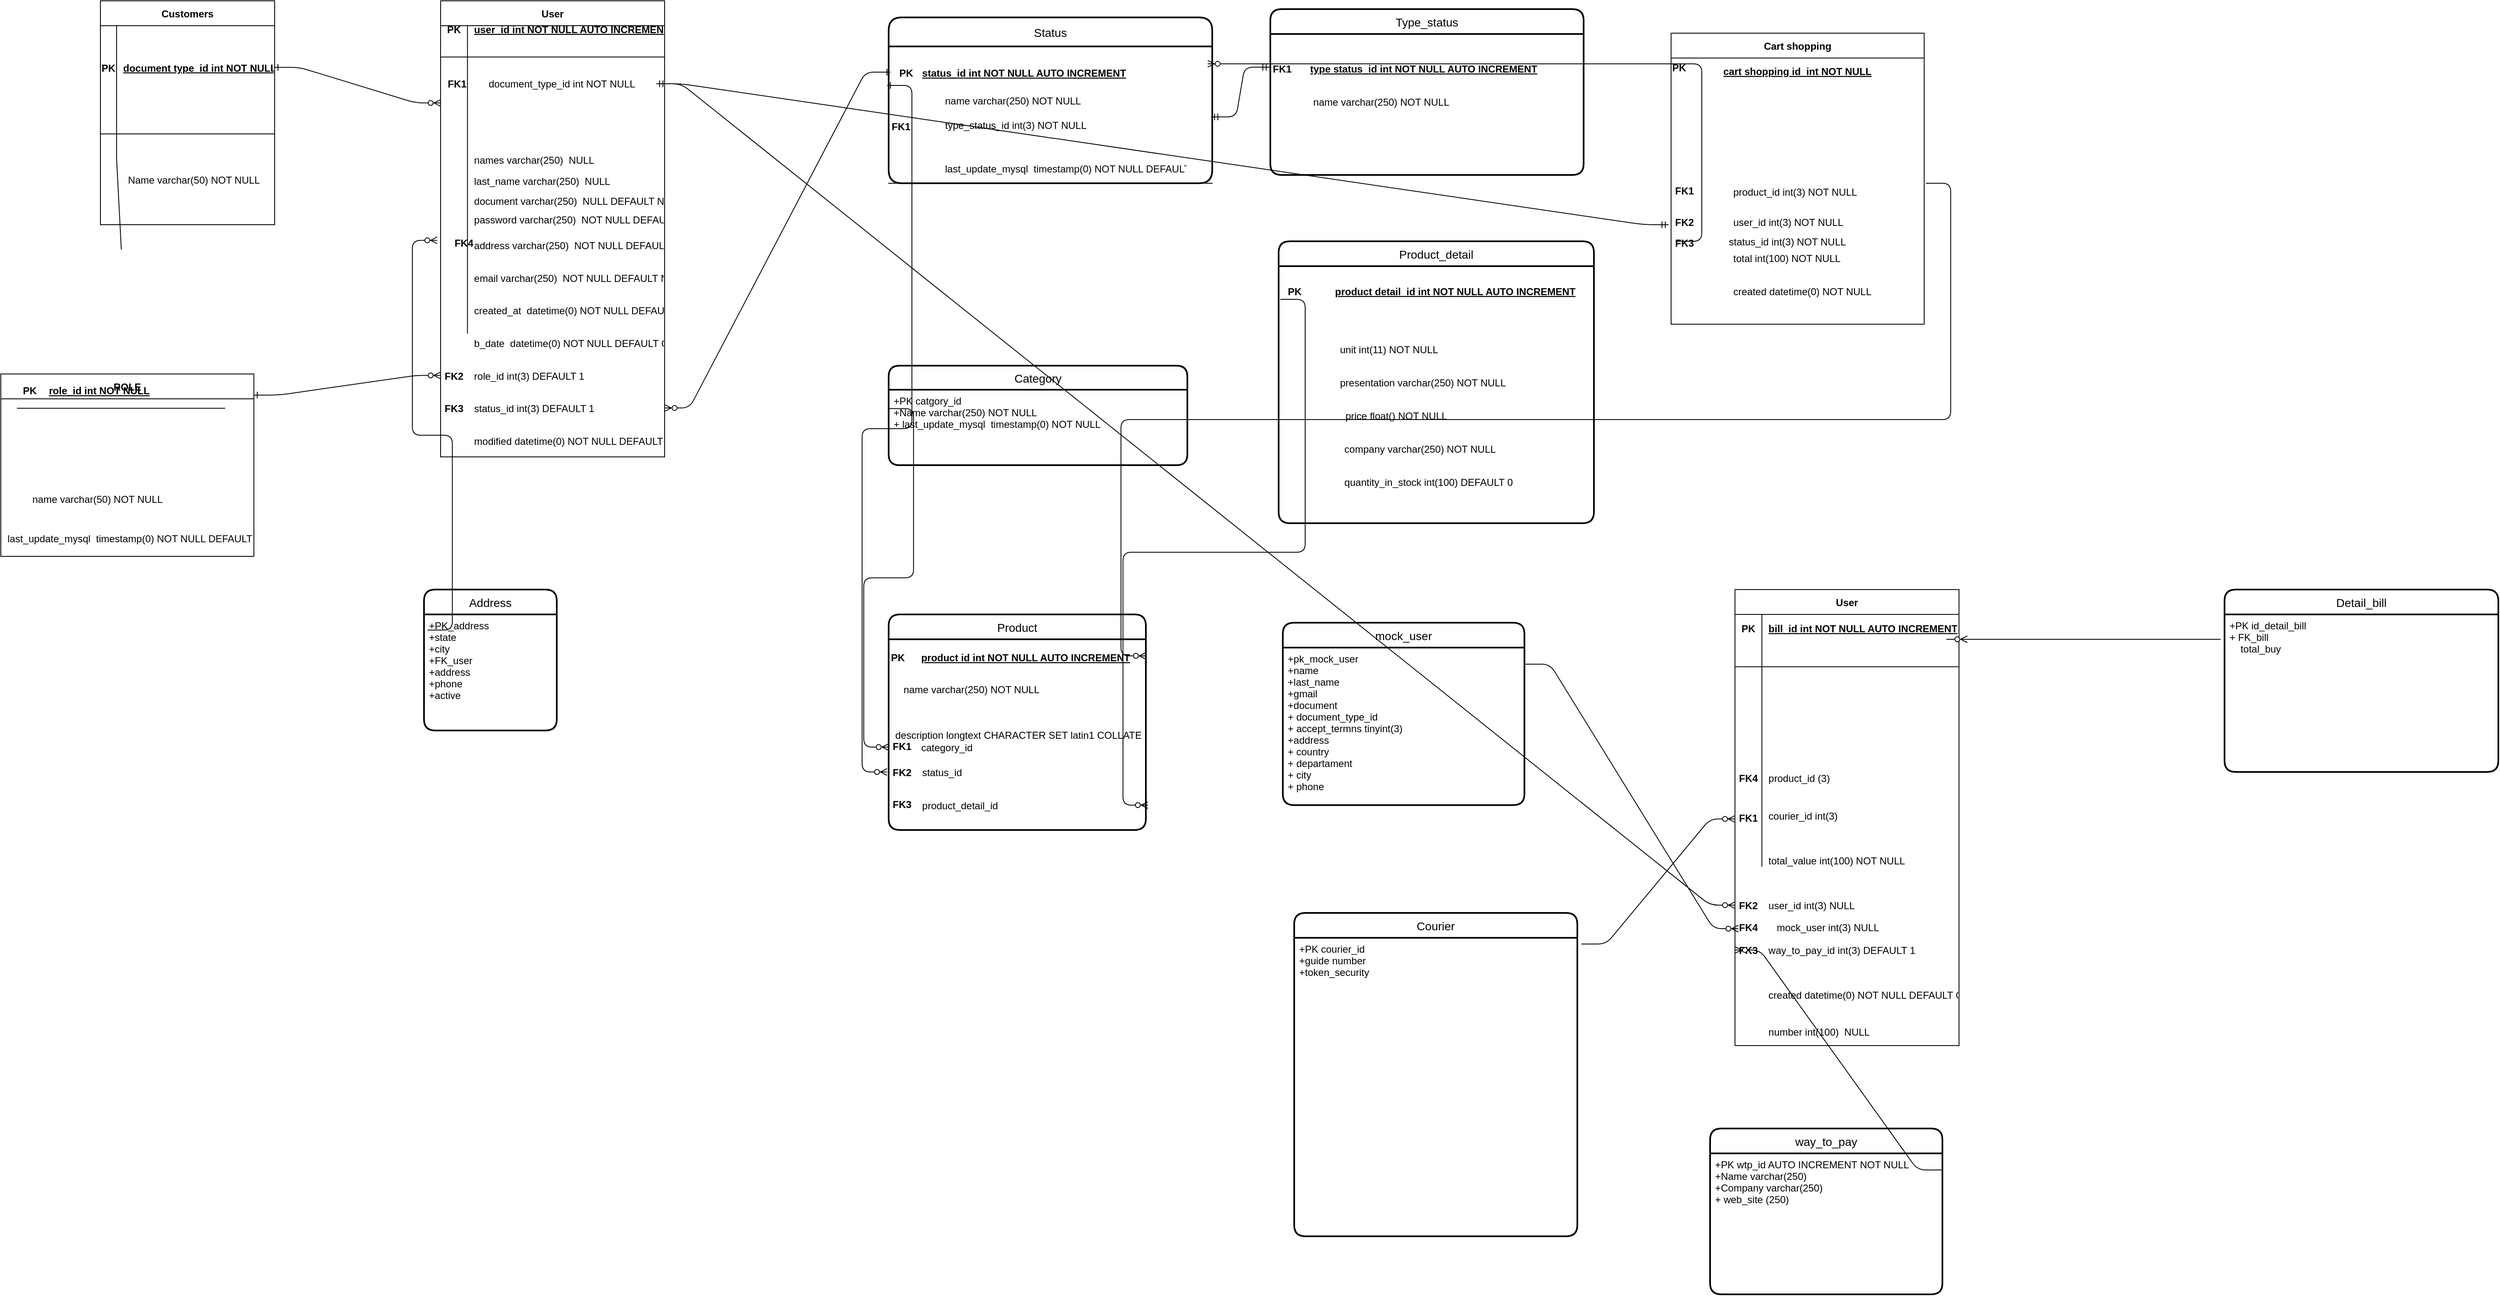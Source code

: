 <mxfile version="12.9.11" type="github">
  <diagram id="R2lEEEUBdFMjLlhIrx00" name="Page-1">
    <mxGraphModel dx="4913" dy="2269" grid="1" gridSize="10" guides="1" tooltips="1" connect="1" arrows="1" fold="1" page="1" pageScale="1" pageWidth="850" pageHeight="1100" math="0" shadow="0" extFonts="Permanent Marker^https://fonts.googleapis.com/css?family=Permanent+Marker">
      <root>
        <mxCell id="0" />
        <mxCell id="1" parent="0" />
        <mxCell id="C-vyLk0tnHw3VtMMgP7b-1" value="" style="edgeStyle=entityRelationEdgeStyle;endArrow=ERzeroToMany;startArrow=ERone;endFill=1;startFill=0;" parent="1" source="C-vyLk0tnHw3VtMMgP7b-24" target="C-vyLk0tnHw3VtMMgP7b-6" edge="1">
          <mxGeometry width="100" height="100" relative="1" as="geometry">
            <mxPoint x="340" y="720" as="sourcePoint" />
            <mxPoint x="440" y="620" as="targetPoint" />
          </mxGeometry>
        </mxCell>
        <mxCell id="C-vyLk0tnHw3VtMMgP7b-2" value="User" style="shape=table;startSize=30;container=1;collapsible=1;childLayout=tableLayout;fixedRows=1;rowLines=0;fontStyle=1;align=center;resizeLast=1;" parent="1" vertex="1">
          <mxGeometry x="490" y="80" width="270" height="550" as="geometry" />
        </mxCell>
        <mxCell id="C-vyLk0tnHw3VtMMgP7b-3" value="" style="shape=partialRectangle;collapsible=0;dropTarget=0;pointerEvents=0;fillColor=none;points=[[0,0.5],[1,0.5]];portConstraint=eastwest;top=0;left=0;right=0;bottom=1;" parent="C-vyLk0tnHw3VtMMgP7b-2" vertex="1">
          <mxGeometry width="270" height="67.691" as="geometry" />
        </mxCell>
        <mxCell id="C-vyLk0tnHw3VtMMgP7b-4" value="PK" style="shape=partialRectangle;overflow=hidden;connectable=0;fillColor=none;top=0;left=0;bottom=0;right=0;fontStyle=1;" parent="C-vyLk0tnHw3VtMMgP7b-3" vertex="1">
          <mxGeometry width="32.4" height="67.691" as="geometry" />
        </mxCell>
        <mxCell id="C-vyLk0tnHw3VtMMgP7b-5" value="user_id int NOT NULL AUTO INCREMENT" style="shape=partialRectangle;overflow=hidden;connectable=0;fillColor=none;top=0;left=0;bottom=0;right=0;align=left;spacingLeft=6;fontStyle=5;" parent="C-vyLk0tnHw3VtMMgP7b-3" vertex="1">
          <mxGeometry x="32.4" width="237.6" height="67.691" as="geometry" />
        </mxCell>
        <mxCell id="C-vyLk0tnHw3VtMMgP7b-6" value="" style="shape=partialRectangle;collapsible=0;dropTarget=0;pointerEvents=0;fillColor=none;points=[[0,0.5],[1,0.5]];portConstraint=eastwest;top=0;left=0;right=0;bottom=0;" parent="C-vyLk0tnHw3VtMMgP7b-2" vertex="1">
          <mxGeometry y="67.691" width="270" height="110.949" as="geometry" />
        </mxCell>
        <mxCell id="ugZNqxxNJ2phjx7YOkiu-25" value="" style="shape=partialRectangle;collapsible=0;dropTarget=0;pointerEvents=0;fillColor=none;points=[[0,0.5],[1,0.5]];portConstraint=eastwest;top=0;left=0;right=0;bottom=0;" parent="C-vyLk0tnHw3VtMMgP7b-2" vertex="1">
          <mxGeometry y="178.64" width="270" height="26.071" as="geometry" />
        </mxCell>
        <mxCell id="ugZNqxxNJ2phjx7YOkiu-26" value="" style="shape=partialRectangle;overflow=hidden;connectable=0;fillColor=none;top=0;left=0;bottom=0;right=0;" parent="ugZNqxxNJ2phjx7YOkiu-25" vertex="1">
          <mxGeometry width="32.4" height="26.071" as="geometry" />
        </mxCell>
        <mxCell id="ugZNqxxNJ2phjx7YOkiu-27" value="names varchar(250)  NULL" style="shape=partialRectangle;overflow=hidden;connectable=0;fillColor=none;top=0;left=0;bottom=0;right=0;align=left;spacingLeft=6;" parent="ugZNqxxNJ2phjx7YOkiu-25" vertex="1">
          <mxGeometry x="32.4" width="237.6" height="26.071" as="geometry" />
        </mxCell>
        <mxCell id="C-vyLk0tnHw3VtMMgP7b-9" value="" style="shape=partialRectangle;collapsible=0;dropTarget=0;pointerEvents=0;fillColor=none;points=[[0,0.5],[1,0.5]];portConstraint=eastwest;top=0;left=0;right=0;bottom=0;" parent="C-vyLk0tnHw3VtMMgP7b-2" vertex="1">
          <mxGeometry y="204.711" width="270" height="24.911" as="geometry" />
        </mxCell>
        <mxCell id="C-vyLk0tnHw3VtMMgP7b-10" value="" style="shape=partialRectangle;overflow=hidden;connectable=0;fillColor=none;top=0;left=0;bottom=0;right=0;" parent="C-vyLk0tnHw3VtMMgP7b-9" vertex="1">
          <mxGeometry width="32.4" height="24.911" as="geometry" />
        </mxCell>
        <mxCell id="C-vyLk0tnHw3VtMMgP7b-11" value="last_name varchar(250)  NULL" style="shape=partialRectangle;overflow=hidden;connectable=0;fillColor=none;top=0;left=0;bottom=0;right=0;align=left;spacingLeft=6;" parent="C-vyLk0tnHw3VtMMgP7b-9" vertex="1">
          <mxGeometry x="32.4" width="237.6" height="24.911" as="geometry" />
        </mxCell>
        <mxCell id="ugZNqxxNJ2phjx7YOkiu-31" value="" style="shape=partialRectangle;collapsible=0;dropTarget=0;pointerEvents=0;fillColor=none;points=[[0,0.5],[1,0.5]];portConstraint=eastwest;top=0;left=0;right=0;bottom=0;" parent="C-vyLk0tnHw3VtMMgP7b-2" vertex="1">
          <mxGeometry y="229.622" width="270" height="22.666" as="geometry" />
        </mxCell>
        <mxCell id="ugZNqxxNJ2phjx7YOkiu-32" value="" style="shape=partialRectangle;overflow=hidden;connectable=0;fillColor=none;top=0;left=0;bottom=0;right=0;" parent="ugZNqxxNJ2phjx7YOkiu-31" vertex="1">
          <mxGeometry width="32.4" height="22.666" as="geometry" />
        </mxCell>
        <mxCell id="ugZNqxxNJ2phjx7YOkiu-33" value="document varchar(250)  NULL DEFAULT NULL" style="shape=partialRectangle;overflow=hidden;connectable=0;fillColor=none;top=0;left=0;bottom=0;right=0;align=left;spacingLeft=6;" parent="ugZNqxxNJ2phjx7YOkiu-31" vertex="1">
          <mxGeometry x="32.4" width="237.6" height="22.666" as="geometry" />
        </mxCell>
        <mxCell id="ugZNqxxNJ2phjx7YOkiu-35" value="" style="shape=partialRectangle;collapsible=0;dropTarget=0;pointerEvents=0;fillColor=none;points=[[0,0.5],[1,0.5]];portConstraint=eastwest;top=0;left=0;right=0;bottom=0;" parent="C-vyLk0tnHw3VtMMgP7b-2" vertex="1">
          <mxGeometry y="252.288" width="270" height="22.666" as="geometry" />
        </mxCell>
        <mxCell id="ugZNqxxNJ2phjx7YOkiu-36" value="" style="shape=partialRectangle;overflow=hidden;connectable=0;fillColor=none;top=0;left=0;bottom=0;right=0;" parent="ugZNqxxNJ2phjx7YOkiu-35" vertex="1">
          <mxGeometry width="32.4" height="22.666" as="geometry" />
        </mxCell>
        <mxCell id="ugZNqxxNJ2phjx7YOkiu-37" value="password varchar(250)  NOT NULL DEFAULT NULL" style="shape=partialRectangle;overflow=hidden;connectable=0;fillColor=none;top=0;left=0;bottom=0;right=0;align=left;spacingLeft=6;" parent="ugZNqxxNJ2phjx7YOkiu-35" vertex="1">
          <mxGeometry x="32.4" width="237.6" height="22.666" as="geometry" />
        </mxCell>
        <mxCell id="ugZNqxxNJ2phjx7YOkiu-38" value="" style="shape=partialRectangle;collapsible=0;dropTarget=0;pointerEvents=0;fillColor=none;points=[[0,0.5],[1,0.5]];portConstraint=eastwest;top=0;left=0;right=0;bottom=0;" parent="C-vyLk0tnHw3VtMMgP7b-2" vertex="1">
          <mxGeometry y="274.955" width="270" height="39.293" as="geometry" />
        </mxCell>
        <mxCell id="ugZNqxxNJ2phjx7YOkiu-39" value="" style="shape=partialRectangle;overflow=hidden;connectable=0;fillColor=none;top=0;left=0;bottom=0;right=0;" parent="ugZNqxxNJ2phjx7YOkiu-38" vertex="1">
          <mxGeometry width="32.4" height="39.293" as="geometry" />
        </mxCell>
        <mxCell id="ugZNqxxNJ2phjx7YOkiu-40" value="address varchar(250)  NOT NULL DEFAULT NULL" style="shape=partialRectangle;overflow=hidden;connectable=0;fillColor=none;top=0;left=0;bottom=0;right=0;align=left;spacingLeft=6;" parent="ugZNqxxNJ2phjx7YOkiu-38" vertex="1">
          <mxGeometry x="32.4" width="237.6" height="39.293" as="geometry" />
        </mxCell>
        <mxCell id="ugZNqxxNJ2phjx7YOkiu-47" value="" style="shape=partialRectangle;collapsible=0;dropTarget=0;pointerEvents=0;fillColor=none;points=[[0,0.5],[1,0.5]];portConstraint=eastwest;top=0;left=0;right=0;bottom=0;" parent="C-vyLk0tnHw3VtMMgP7b-2" vertex="1">
          <mxGeometry y="314.247" width="270" height="39.293" as="geometry" />
        </mxCell>
        <mxCell id="ugZNqxxNJ2phjx7YOkiu-48" value="" style="shape=partialRectangle;overflow=hidden;connectable=0;fillColor=none;top=0;left=0;bottom=0;right=0;" parent="ugZNqxxNJ2phjx7YOkiu-47" vertex="1">
          <mxGeometry width="32.4" height="39.293" as="geometry" />
        </mxCell>
        <mxCell id="ugZNqxxNJ2phjx7YOkiu-49" value="email varchar(250)  NOT NULL DEFAULT NULL" style="shape=partialRectangle;overflow=hidden;connectable=0;fillColor=none;top=0;left=0;bottom=0;right=0;align=left;spacingLeft=6;" parent="ugZNqxxNJ2phjx7YOkiu-47" vertex="1">
          <mxGeometry x="32.4" width="237.6" height="39.293" as="geometry" />
        </mxCell>
        <mxCell id="ugZNqxxNJ2phjx7YOkiu-53" value="" style="shape=partialRectangle;collapsible=0;dropTarget=0;pointerEvents=0;fillColor=none;points=[[0,0.5],[1,0.5]];portConstraint=eastwest;top=0;left=0;right=0;bottom=0;" parent="C-vyLk0tnHw3VtMMgP7b-2" vertex="1">
          <mxGeometry y="353.54" width="270" height="39.293" as="geometry" />
        </mxCell>
        <mxCell id="ugZNqxxNJ2phjx7YOkiu-54" value="" style="shape=partialRectangle;overflow=hidden;connectable=0;fillColor=none;top=0;left=0;bottom=0;right=0;" parent="ugZNqxxNJ2phjx7YOkiu-53" vertex="1">
          <mxGeometry width="32.4" height="39.293" as="geometry" />
        </mxCell>
        <mxCell id="ugZNqxxNJ2phjx7YOkiu-55" value="created_at  datetime(0) NOT NULL DEFAULT CURRENT_TIMESTAMP(0)" style="shape=partialRectangle;overflow=hidden;connectable=0;fillColor=none;top=0;left=0;bottom=0;right=0;align=left;spacingLeft=6;" parent="ugZNqxxNJ2phjx7YOkiu-53" vertex="1">
          <mxGeometry x="32.4" width="237.6" height="39.293" as="geometry" />
        </mxCell>
        <mxCell id="ugZNqxxNJ2phjx7YOkiu-56" value="" style="shape=partialRectangle;collapsible=0;dropTarget=0;pointerEvents=0;fillColor=none;points=[[0,0.5],[1,0.5]];portConstraint=eastwest;top=0;left=0;right=0;bottom=0;" parent="C-vyLk0tnHw3VtMMgP7b-2" vertex="1">
          <mxGeometry y="392.832" width="270" height="39.293" as="geometry" />
        </mxCell>
        <mxCell id="ugZNqxxNJ2phjx7YOkiu-57" value="" style="shape=partialRectangle;overflow=hidden;connectable=0;fillColor=none;top=0;left=0;bottom=0;right=0;" parent="ugZNqxxNJ2phjx7YOkiu-56" vertex="1">
          <mxGeometry width="32.4" height="39.293" as="geometry" />
        </mxCell>
        <mxCell id="ugZNqxxNJ2phjx7YOkiu-58" value="b_date  datetime(0) NOT NULL DEFAULT CURRENT_TIMESTAMP(0)" style="shape=partialRectangle;overflow=hidden;connectable=0;fillColor=none;top=0;left=0;bottom=0;right=0;align=left;spacingLeft=6;" parent="ugZNqxxNJ2phjx7YOkiu-56" vertex="1">
          <mxGeometry x="32.4" width="237.6" height="39.293" as="geometry" />
        </mxCell>
        <mxCell id="ugZNqxxNJ2phjx7YOkiu-59" value="" style="shape=partialRectangle;collapsible=0;dropTarget=0;pointerEvents=0;fillColor=none;points=[[0,0.5],[1,0.5]];portConstraint=eastwest;top=0;left=0;right=0;bottom=0;" parent="C-vyLk0tnHw3VtMMgP7b-2" vertex="1">
          <mxGeometry y="432.125" width="270" height="39.29" as="geometry" />
        </mxCell>
        <mxCell id="ugZNqxxNJ2phjx7YOkiu-60" value="FK2" style="shape=partialRectangle;overflow=hidden;connectable=0;fillColor=none;top=0;left=0;bottom=0;right=0;fontStyle=1" parent="ugZNqxxNJ2phjx7YOkiu-59" vertex="1">
          <mxGeometry width="32.4" height="39.29" as="geometry" />
        </mxCell>
        <mxCell id="ugZNqxxNJ2phjx7YOkiu-61" value="role_id int(3) DEFAULT 1" style="shape=partialRectangle;overflow=hidden;connectable=0;fillColor=none;top=0;left=0;bottom=0;right=0;align=left;spacingLeft=6;" parent="ugZNqxxNJ2phjx7YOkiu-59" vertex="1">
          <mxGeometry x="32.4" width="237.6" height="39.29" as="geometry" />
        </mxCell>
        <mxCell id="ugZNqxxNJ2phjx7YOkiu-62" value="" style="shape=partialRectangle;collapsible=0;dropTarget=0;pointerEvents=0;fillColor=none;points=[[0,0.5],[1,0.5]];portConstraint=eastwest;top=0;left=0;right=0;bottom=0;" parent="C-vyLk0tnHw3VtMMgP7b-2" vertex="1">
          <mxGeometry y="471.415" width="270" height="39.293" as="geometry" />
        </mxCell>
        <mxCell id="ugZNqxxNJ2phjx7YOkiu-63" value="FK3" style="shape=partialRectangle;overflow=hidden;connectable=0;fillColor=none;top=0;left=0;bottom=0;right=0;fontStyle=1" parent="ugZNqxxNJ2phjx7YOkiu-62" vertex="1">
          <mxGeometry width="32.4" height="39.293" as="geometry" />
        </mxCell>
        <mxCell id="ugZNqxxNJ2phjx7YOkiu-64" value="status_id int(3) DEFAULT 1" style="shape=partialRectangle;overflow=hidden;connectable=0;fillColor=none;top=0;left=0;bottom=0;right=0;align=left;spacingLeft=6;" parent="ugZNqxxNJ2phjx7YOkiu-62" vertex="1">
          <mxGeometry x="32.4" width="237.6" height="39.293" as="geometry" />
        </mxCell>
        <mxCell id="ugZNqxxNJ2phjx7YOkiu-67" value="" style="shape=partialRectangle;collapsible=0;dropTarget=0;pointerEvents=0;fillColor=none;points=[[0,0.5],[1,0.5]];portConstraint=eastwest;top=0;left=0;right=0;bottom=0;" parent="C-vyLk0tnHw3VtMMgP7b-2" vertex="1">
          <mxGeometry y="510.707" width="270" height="39.293" as="geometry" />
        </mxCell>
        <mxCell id="ugZNqxxNJ2phjx7YOkiu-68" value="" style="shape=partialRectangle;overflow=hidden;connectable=0;fillColor=none;top=0;left=0;bottom=0;right=0;" parent="ugZNqxxNJ2phjx7YOkiu-67" vertex="1">
          <mxGeometry width="32.4" height="39.293" as="geometry" />
        </mxCell>
        <mxCell id="ugZNqxxNJ2phjx7YOkiu-69" value="modified datetime(0) NOT NULL DEFAULT CURRENT_TIMESTAMP(0)" style="shape=partialRectangle;overflow=hidden;connectable=0;fillColor=none;top=0;left=0;bottom=0;right=0;align=left;spacingLeft=6;" parent="ugZNqxxNJ2phjx7YOkiu-67" vertex="1">
          <mxGeometry x="32.4" width="237.6" height="39.293" as="geometry" />
        </mxCell>
        <mxCell id="C-vyLk0tnHw3VtMMgP7b-13" value="ROLE" style="shape=table;startSize=30;container=1;collapsible=1;childLayout=tableLayout;fixedRows=1;rowLines=0;fontStyle=1;align=center;resizeLast=1;" parent="1" vertex="1">
          <mxGeometry x="-40" y="530" width="305" height="220" as="geometry" />
        </mxCell>
        <mxCell id="C-vyLk0tnHw3VtMMgP7b-20" value="" style="shape=partialRectangle;collapsible=0;dropTarget=0;pointerEvents=0;fillColor=none;points=[[0,0.5],[1,0.5]];portConstraint=eastwest;top=0;left=0;right=0;bottom=0;" parent="C-vyLk0tnHw3VtMMgP7b-13" vertex="1">
          <mxGeometry width="305" height="51.006" as="geometry" />
        </mxCell>
        <mxCell id="C-vyLk0tnHw3VtMMgP7b-21" value="" style="shape=partialRectangle;overflow=hidden;connectable=0;fillColor=none;top=0;left=0;bottom=0;right=0;" parent="C-vyLk0tnHw3VtMMgP7b-20" vertex="1">
          <mxGeometry width="305" height="51.006" as="geometry" />
        </mxCell>
        <mxCell id="C-vyLk0tnHw3VtMMgP7b-17" value="" style="shape=partialRectangle;collapsible=0;dropTarget=0;pointerEvents=0;fillColor=none;points=[[0,0.5],[1,0.5]];portConstraint=eastwest;top=0;left=0;right=0;bottom=0;fontSize=2;" parent="C-vyLk0tnHw3VtMMgP7b-13" vertex="1">
          <mxGeometry y="51.006" width="305" height="125.314" as="geometry" />
        </mxCell>
        <mxCell id="C-vyLk0tnHw3VtMMgP7b-18" value="" style="shape=partialRectangle;overflow=hidden;connectable=0;fillColor=none;top=0;left=0;bottom=0;right=0;" parent="C-vyLk0tnHw3VtMMgP7b-17" vertex="1">
          <mxGeometry width="305" height="125.314" as="geometry" />
        </mxCell>
        <mxCell id="ugZNqxxNJ2phjx7YOkiu-73" value="last_update_mysql  timestamp(0) NOT NULL DEFAULT CURRENT_TIMESTAMP(0) ON UPDATE CURRENT_TIMESTAMP(0)" style="shape=partialRectangle;overflow=hidden;connectable=0;fillColor=none;top=0;left=0;bottom=0;right=0;align=left;spacingLeft=6;" parent="C-vyLk0tnHw3VtMMgP7b-13" vertex="1">
          <mxGeometry y="176.32" width="305" height="43.68" as="geometry" />
        </mxCell>
        <mxCell id="C-vyLk0tnHw3VtMMgP7b-23" value="Customers" style="shape=table;startSize=30;container=1;collapsible=1;childLayout=tableLayout;fixedRows=1;rowLines=0;fontStyle=1;align=center;resizeLast=1;" parent="1" vertex="1">
          <mxGeometry x="80" y="80" width="210" height="270" as="geometry" />
        </mxCell>
        <mxCell id="C-vyLk0tnHw3VtMMgP7b-24" value="" style="shape=partialRectangle;collapsible=0;dropTarget=0;pointerEvents=0;fillColor=none;points=[[0,0.5],[1,0.5]];portConstraint=eastwest;top=0;left=0;right=0;bottom=1;" parent="C-vyLk0tnHw3VtMMgP7b-23" vertex="1">
          <mxGeometry width="210" height="160.56" as="geometry" />
        </mxCell>
        <mxCell id="C-vyLk0tnHw3VtMMgP7b-25" value="PK" style="shape=partialRectangle;overflow=hidden;connectable=0;fillColor=none;top=0;left=0;bottom=0;right=0;fontStyle=1;" parent="C-vyLk0tnHw3VtMMgP7b-24" vertex="1">
          <mxGeometry width="19.529" height="160.56" as="geometry" />
        </mxCell>
        <mxCell id="C-vyLk0tnHw3VtMMgP7b-26" value="document type_id int NOT NULL " style="shape=partialRectangle;overflow=hidden;connectable=0;fillColor=none;top=0;left=0;bottom=0;right=0;align=left;spacingLeft=6;fontStyle=5;" parent="C-vyLk0tnHw3VtMMgP7b-24" vertex="1">
          <mxGeometry x="19.529" width="190.471" height="160.56" as="geometry" />
        </mxCell>
        <mxCell id="C-vyLk0tnHw3VtMMgP7b-27" value="" style="shape=partialRectangle;collapsible=0;dropTarget=0;pointerEvents=0;fillColor=none;points=[[0,0.5],[1,0.5]];portConstraint=eastwest;top=0;left=0;right=0;bottom=0;" parent="C-vyLk0tnHw3VtMMgP7b-23" vertex="1">
          <mxGeometry y="160.56" width="210" height="109.44" as="geometry" />
        </mxCell>
        <mxCell id="C-vyLk0tnHw3VtMMgP7b-28" value="" style="shape=partialRectangle;overflow=hidden;connectable=0;fillColor=none;top=0;left=0;bottom=0;right=0;" parent="C-vyLk0tnHw3VtMMgP7b-27" vertex="1">
          <mxGeometry width="25.2" height="109.44" as="geometry" />
        </mxCell>
        <mxCell id="C-vyLk0tnHw3VtMMgP7b-29" value="Name varchar(50) NOT NULL" style="shape=partialRectangle;overflow=hidden;connectable=0;fillColor=none;top=0;left=0;bottom=0;right=0;align=left;spacingLeft=6;" parent="C-vyLk0tnHw3VtMMgP7b-27" vertex="1">
          <mxGeometry x="25.2" width="184.8" height="109.44" as="geometry" />
        </mxCell>
        <mxCell id="ugZNqxxNJ2phjx7YOkiu-3" value="FK1" style="shape=partialRectangle;overflow=hidden;connectable=0;fillColor=none;top=0;left=0;bottom=0;right=0;fontStyle=1;direction=south;" parent="1" vertex="1">
          <mxGeometry x="485.625" y="159.385" width="48.75" height="40" as="geometry" />
        </mxCell>
        <mxCell id="ugZNqxxNJ2phjx7YOkiu-29" value="document_type_id int NOT NULL " style="shape=partialRectangle;overflow=hidden;connectable=0;fillColor=none;top=0;left=0;bottom=0;right=0;align=left;spacingLeft=6;" parent="1" vertex="1">
          <mxGeometry x="540" y="159.38" width="220" height="40" as="geometry" />
        </mxCell>
        <mxCell id="ugZNqxxNJ2phjx7YOkiu-30" value="" style="shape=partialRectangle;overflow=hidden;connectable=0;fillColor=none;top=0;left=0;bottom=0;right=0;align=left;spacingLeft=6;" parent="1" vertex="1">
          <mxGeometry x="440" y="409.904" width="250" height="20.096" as="geometry" />
        </mxCell>
        <mxCell id="ugZNqxxNJ2phjx7YOkiu-34" value="" style="shape=partialRectangle;overflow=hidden;connectable=0;fillColor=none;top=0;left=0;bottom=0;right=0;align=left;spacingLeft=6;" parent="1" vertex="1">
          <mxGeometry x="450" y="419.904" width="250" height="20.096" as="geometry" />
        </mxCell>
        <mxCell id="C-vyLk0tnHw3VtMMgP7b-14" value="" style="shape=partialRectangle;collapsible=0;dropTarget=0;pointerEvents=0;fillColor=none;points=[[0,0.5],[1,0.5]];portConstraint=eastwest;top=0;left=0;right=0;bottom=1;" parent="1" vertex="1">
          <mxGeometry x="-20" y="528" width="250" height="43.333" as="geometry" />
        </mxCell>
        <mxCell id="C-vyLk0tnHw3VtMMgP7b-15" value="PK" style="shape=partialRectangle;overflow=hidden;connectable=0;fillColor=none;top=0;left=0;bottom=0;right=0;fontStyle=1;" parent="C-vyLk0tnHw3VtMMgP7b-14" vertex="1">
          <mxGeometry width="30" height="43.333" as="geometry" />
        </mxCell>
        <mxCell id="C-vyLk0tnHw3VtMMgP7b-16" value="role_id int NOT NULL " style="shape=partialRectangle;overflow=hidden;connectable=0;fillColor=none;top=0;left=0;bottom=0;right=0;align=left;spacingLeft=6;fontStyle=5;" parent="C-vyLk0tnHw3VtMMgP7b-14" vertex="1">
          <mxGeometry x="30" width="220" height="43.333" as="geometry" />
        </mxCell>
        <mxCell id="ugZNqxxNJ2phjx7YOkiu-72" value="" style="shape=partialRectangle;overflow=hidden;connectable=0;fillColor=none;top=0;left=0;bottom=0;right=0;align=left;spacingLeft=6;" parent="1" vertex="1">
          <mxGeometry x="460" y="429.904" width="250" height="20.096" as="geometry" />
        </mxCell>
        <mxCell id="C-vyLk0tnHw3VtMMgP7b-12" value="" style="edgeStyle=entityRelationEdgeStyle;endArrow=ERzeroToMany;startArrow=ERone;endFill=1;startFill=0;exitX=1;exitY=0.5;exitDx=0;exitDy=0;entryX=0;entryY=0.5;entryDx=0;entryDy=0;" parent="1" source="C-vyLk0tnHw3VtMMgP7b-20" target="ugZNqxxNJ2phjx7YOkiu-59" edge="1">
          <mxGeometry width="100" height="100" relative="1" as="geometry">
            <mxPoint x="400" y="180" as="sourcePoint" />
            <mxPoint x="460" y="205" as="targetPoint" />
          </mxGeometry>
        </mxCell>
        <mxCell id="ugZNqxxNJ2phjx7YOkiu-74" value="name varchar(50) NOT NULL" style="shape=partialRectangle;overflow=hidden;connectable=0;fillColor=none;top=0;left=0;bottom=0;right=0;align=left;spacingLeft=6;" parent="1" vertex="1">
          <mxGeometry x="-10" y="659.998" width="285" height="41.172" as="geometry" />
        </mxCell>
        <mxCell id="ugZNqxxNJ2phjx7YOkiu-76" value="Status" style="swimlane;childLayout=stackLayout;horizontal=1;startSize=35;horizontalStack=0;rounded=1;fontSize=14;fontStyle=0;strokeWidth=2;resizeParent=0;resizeLast=1;shadow=0;dashed=0;align=center;" parent="1" vertex="1">
          <mxGeometry x="1030" y="100" width="390" height="200" as="geometry" />
        </mxCell>
        <mxCell id="ugZNqxxNJ2phjx7YOkiu-78" value="" style="shape=partialRectangle;collapsible=0;dropTarget=0;pointerEvents=0;fillColor=none;points=[[0,0.5],[1,0.5]];portConstraint=eastwest;top=0;left=0;right=0;bottom=1;" parent="ugZNqxxNJ2phjx7YOkiu-76" vertex="1">
          <mxGeometry y="35" width="390" height="165" as="geometry" />
        </mxCell>
        <mxCell id="ugZNqxxNJ2phjx7YOkiu-79" value="PK" style="shape=partialRectangle;overflow=hidden;connectable=0;fillColor=none;top=0;left=0;bottom=0;right=0;fontStyle=1;" parent="ugZNqxxNJ2phjx7YOkiu-78" vertex="1">
          <mxGeometry x="10" width="22.4" height="63.18" as="geometry" />
        </mxCell>
        <mxCell id="ugZNqxxNJ2phjx7YOkiu-80" value="status_id int NOT NULL AUTO INCREMENT" style="shape=partialRectangle;overflow=hidden;connectable=0;fillColor=none;top=0;left=0;bottom=0;right=0;align=left;spacingLeft=6;fontStyle=5;" parent="ugZNqxxNJ2phjx7YOkiu-78" vertex="1">
          <mxGeometry x="32.4" width="357.6" height="63.18" as="geometry" />
        </mxCell>
        <mxCell id="ugZNqxxNJ2phjx7YOkiu-81" value="name varchar(250) NOT NULL " style="shape=partialRectangle;overflow=hidden;connectable=0;fillColor=none;top=0;left=0;bottom=0;right=0;align=left;spacingLeft=6;" parent="1" vertex="1">
          <mxGeometry x="1090" y="180" width="250" height="40" as="geometry" />
        </mxCell>
        <mxCell id="ugZNqxxNJ2phjx7YOkiu-82" value="type_status_id int(3) NOT NULL " style="shape=partialRectangle;overflow=hidden;connectable=0;fillColor=none;top=0;left=0;bottom=0;right=0;align=left;spacingLeft=6;" parent="1" vertex="1">
          <mxGeometry x="1090" y="209.38" width="250" height="40" as="geometry" />
        </mxCell>
        <mxCell id="ugZNqxxNJ2phjx7YOkiu-83" value="last_update_mysql  timestamp(0) NOT NULL DEFAULT CURRENT_TIMESTAMP(0) ON UPDATE CURRENT_TIMESTAMP(0)" style="shape=partialRectangle;overflow=hidden;connectable=0;fillColor=none;top=0;left=0;bottom=0;right=0;align=left;spacingLeft=6;" parent="1" vertex="1">
          <mxGeometry x="1090" y="260" width="300" height="43.68" as="geometry" />
        </mxCell>
        <mxCell id="ugZNqxxNJ2phjx7YOkiu-87" value="Category" style="swimlane;childLayout=stackLayout;horizontal=1;startSize=29;horizontalStack=0;rounded=1;fontSize=14;fontStyle=0;strokeWidth=2;resizeParent=0;resizeLast=1;shadow=0;dashed=0;align=center;" parent="1" vertex="1">
          <mxGeometry x="1030" y="520" width="360" height="120.0" as="geometry" />
        </mxCell>
        <mxCell id="ugZNqxxNJ2phjx7YOkiu-88" value="+PK catgory_id&#xa;+Name varchar(250) NOT NULL&#xa;+ last_update_mysql  timestamp(0) NOT NULL " style="align=left;strokeColor=none;fillColor=none;spacingLeft=4;fontSize=12;verticalAlign=top;resizable=0;rotatable=0;part=1;" parent="ugZNqxxNJ2phjx7YOkiu-87" vertex="1">
          <mxGeometry y="29" width="360" height="91.0" as="geometry" />
        </mxCell>
        <mxCell id="ugZNqxxNJ2phjx7YOkiu-89" value="" style="shape=partialRectangle;overflow=hidden;connectable=0;fillColor=none;top=0;left=0;bottom=0;right=0;align=left;spacingLeft=6;" parent="1" vertex="1">
          <mxGeometry x="1070" y="690" width="360" height="5.684e-14" as="geometry" />
        </mxCell>
        <mxCell id="ugZNqxxNJ2phjx7YOkiu-90" value="Product" style="swimlane;childLayout=stackLayout;horizontal=1;startSize=30;horizontalStack=0;rounded=1;fontSize=14;fontStyle=0;strokeWidth=2;resizeParent=0;resizeLast=1;shadow=0;dashed=0;align=center;" parent="1" vertex="1">
          <mxGeometry x="1030" y="820" width="310" height="260" as="geometry" />
        </mxCell>
        <mxCell id="ugZNqxxNJ2phjx7YOkiu-98" value="description longtext CHARACTER SET latin1 COLLATE latin1_swedish_ci NULL" style="shape=partialRectangle;overflow=hidden;connectable=0;fillColor=none;top=0;left=0;bottom=0;right=0;align=left;spacingLeft=6;" parent="ugZNqxxNJ2phjx7YOkiu-90" vertex="1">
          <mxGeometry y="30" width="310" height="230" as="geometry" />
        </mxCell>
        <mxCell id="ugZNqxxNJ2phjx7YOkiu-136" value="" style="edgeStyle=entityRelationEdgeStyle;fontSize=12;html=1;endArrow=ERzeroToMany;endFill=1;" parent="ugZNqxxNJ2phjx7YOkiu-90" edge="1">
          <mxGeometry width="100" height="100" relative="1" as="geometry">
            <mxPoint x="472" y="-380" as="sourcePoint" />
            <mxPoint x="312.4" y="230" as="targetPoint" />
          </mxGeometry>
        </mxCell>
        <mxCell id="ugZNqxxNJ2phjx7YOkiu-92" value="product id int NOT NULL AUTO INCREMENT" style="shape=partialRectangle;overflow=hidden;connectable=0;fillColor=none;top=0;left=0;bottom=0;right=0;align=left;spacingLeft=6;fontStyle=5;" parent="1" vertex="1">
          <mxGeometry x="1061.2" y="840" width="357.6" height="63.18" as="geometry" />
        </mxCell>
        <mxCell id="ugZNqxxNJ2phjx7YOkiu-93" value="PK" style="shape=partialRectangle;overflow=hidden;connectable=0;fillColor=none;top=0;left=0;bottom=0;right=0;fontStyle=1;" parent="1" vertex="1">
          <mxGeometry x="1030" y="840" width="22.4" height="63.18" as="geometry" />
        </mxCell>
        <mxCell id="ugZNqxxNJ2phjx7YOkiu-94" value="name varchar(250) NOT NULL " style="shape=partialRectangle;overflow=hidden;connectable=0;fillColor=none;top=0;left=0;bottom=0;right=0;align=left;spacingLeft=6;" parent="1" vertex="1">
          <mxGeometry x="1040" y="890" width="250" height="40" as="geometry" />
        </mxCell>
        <mxCell id="ugZNqxxNJ2phjx7YOkiu-95" value="category_id" style="shape=partialRectangle;overflow=hidden;connectable=0;fillColor=none;top=0;left=0;bottom=0;right=0;align=left;spacingLeft=6;" parent="1" vertex="1">
          <mxGeometry x="1061.2" y="960" width="250" height="40" as="geometry" />
        </mxCell>
        <mxCell id="ugZNqxxNJ2phjx7YOkiu-102" value="FK1" style="shape=partialRectangle;overflow=hidden;connectable=0;fillColor=none;top=0;left=0;bottom=0;right=0;fontStyle=1" parent="1" vertex="1">
          <mxGeometry x="1030" y="960.005" width="32.4" height="36.673" as="geometry" />
        </mxCell>
        <mxCell id="ugZNqxxNJ2phjx7YOkiu-103" value="status_id" style="shape=partialRectangle;overflow=hidden;connectable=0;fillColor=none;top=0;left=0;bottom=0;right=0;align=left;spacingLeft=6;" parent="1" vertex="1">
          <mxGeometry x="1062.4" y="990" width="250" height="40" as="geometry" />
        </mxCell>
        <mxCell id="ugZNqxxNJ2phjx7YOkiu-104" value="FK2" style="shape=partialRectangle;overflow=hidden;connectable=0;fillColor=none;top=0;left=0;bottom=0;right=0;fontStyle=1" parent="1" vertex="1">
          <mxGeometry x="1030" y="991.665" width="32.4" height="36.673" as="geometry" />
        </mxCell>
        <mxCell id="ugZNqxxNJ2phjx7YOkiu-107" value="" style="edgeStyle=entityRelationEdgeStyle;fontSize=12;html=1;endArrow=ERzeroToMany;endFill=1;exitX=0;exitY=0.25;exitDx=0;exitDy=0;" parent="1" source="ugZNqxxNJ2phjx7YOkiu-88" edge="1">
          <mxGeometry width="100" height="100" relative="1" as="geometry">
            <mxPoint x="960" y="730" as="sourcePoint" />
            <mxPoint x="1030" y="980" as="targetPoint" />
          </mxGeometry>
        </mxCell>
        <mxCell id="ugZNqxxNJ2phjx7YOkiu-85" value="" style="edgeStyle=entityRelationEdgeStyle;endArrow=ERzeroToMany;startArrow=ERone;endFill=1;startFill=0;entryX=1;entryY=0.5;entryDx=0;entryDy=0;exitX=0.005;exitY=0.188;exitDx=0;exitDy=0;exitPerimeter=0;" parent="1" source="ugZNqxxNJ2phjx7YOkiu-78" target="ugZNqxxNJ2phjx7YOkiu-62" edge="1">
          <mxGeometry width="100" height="100" relative="1" as="geometry">
            <mxPoint x="950" y="220" as="sourcePoint" />
            <mxPoint x="900" y="570" as="targetPoint" />
          </mxGeometry>
        </mxCell>
        <mxCell id="ugZNqxxNJ2phjx7YOkiu-108" value="" style="edgeStyle=entityRelationEdgeStyle;endArrow=ERzeroToMany;startArrow=ERone;endFill=1;startFill=0;exitX=-0.005;exitY=0.285;exitDx=0;exitDy=0;exitPerimeter=0;" parent="1" source="ugZNqxxNJ2phjx7YOkiu-78" edge="1">
          <mxGeometry width="100" height="100" relative="1" as="geometry">
            <mxPoint x="630" y="880.183" as="sourcePoint" />
            <mxPoint x="1028" y="1010" as="targetPoint" />
          </mxGeometry>
        </mxCell>
        <mxCell id="ugZNqxxNJ2phjx7YOkiu-110" value="Type_status" style="swimlane;childLayout=stackLayout;horizontal=1;startSize=30;horizontalStack=0;rounded=1;fontSize=14;fontStyle=0;strokeWidth=2;resizeParent=0;resizeLast=1;shadow=0;dashed=0;align=center;" parent="1" vertex="1">
          <mxGeometry x="1490" y="90" width="377.6" height="200" as="geometry" />
        </mxCell>
        <mxCell id="ugZNqxxNJ2phjx7YOkiu-113" value="type status_id int NOT NULL AUTO INCREMENT" style="shape=partialRectangle;overflow=hidden;connectable=0;fillColor=none;top=0;left=0;bottom=0;right=0;align=left;spacingLeft=6;fontStyle=5;" parent="1" vertex="1">
          <mxGeometry x="1530" y="130" width="317.6" height="63.18" as="geometry" />
        </mxCell>
        <mxCell id="ugZNqxxNJ2phjx7YOkiu-114" value="FK1" style="shape=partialRectangle;overflow=hidden;connectable=0;fillColor=none;top=0;left=0;bottom=0;right=0;fontStyle=1;direction=south;" parent="1" vertex="1">
          <mxGeometry x="1490" y="141.58" width="28.76" height="40" as="geometry" />
        </mxCell>
        <mxCell id="ugZNqxxNJ2phjx7YOkiu-115" value="name varchar(250) NOT NULL " style="shape=partialRectangle;overflow=hidden;connectable=0;fillColor=none;top=0;left=0;bottom=0;right=0;align=left;spacingLeft=6;" parent="1" vertex="1">
          <mxGeometry x="1533.8" y="181.59" width="250" height="40" as="geometry" />
        </mxCell>
        <mxCell id="ugZNqxxNJ2phjx7YOkiu-117" value="" style="edgeStyle=entityRelationEdgeStyle;fontSize=12;html=1;endArrow=ERmandOne;startArrow=ERmandOne;" parent="1" edge="1">
          <mxGeometry width="100" height="100" relative="1" as="geometry">
            <mxPoint x="1418.76" y="220" as="sourcePoint" />
            <mxPoint x="1489" y="160" as="targetPoint" />
          </mxGeometry>
        </mxCell>
        <mxCell id="ugZNqxxNJ2phjx7YOkiu-118" value="FK1" style="shape=partialRectangle;overflow=hidden;connectable=0;fillColor=none;top=0;left=0;bottom=0;right=0;fontStyle=1" parent="1" vertex="1">
          <mxGeometry x="1028.8" y="212.715" width="32.4" height="36.67" as="geometry" />
        </mxCell>
        <mxCell id="ugZNqxxNJ2phjx7YOkiu-119" value="Product_detail" style="swimlane;childLayout=stackLayout;horizontal=1;startSize=30;horizontalStack=0;rounded=1;fontSize=14;fontStyle=0;strokeWidth=2;resizeParent=0;resizeLast=1;shadow=0;dashed=0;align=center;" parent="1" vertex="1">
          <mxGeometry x="1500" y="370" width="380" height="340" as="geometry">
            <mxRectangle x="1500" y="370" width="120" height="30" as="alternateBounds" />
          </mxGeometry>
        </mxCell>
        <mxCell id="ugZNqxxNJ2phjx7YOkiu-121" value="product detail_id int NOT NULL AUTO INCREMENT" style="shape=partialRectangle;overflow=hidden;connectable=0;fillColor=none;top=0;left=0;bottom=0;right=0;align=left;spacingLeft=6;fontStyle=5;" parent="1" vertex="1">
          <mxGeometry x="1560" y="398.36" width="317.6" height="63.18" as="geometry" />
        </mxCell>
        <mxCell id="ugZNqxxNJ2phjx7YOkiu-122" value="PK" style="shape=partialRectangle;overflow=hidden;connectable=0;fillColor=none;top=0;left=0;bottom=0;right=0;fontStyle=1;direction=south;" parent="1" vertex="1">
          <mxGeometry x="1505.04" y="409.9" width="28.76" height="40" as="geometry" />
        </mxCell>
        <mxCell id="ugZNqxxNJ2phjx7YOkiu-126" value="unit int(11) NOT NULL " style="shape=partialRectangle;overflow=hidden;connectable=0;fillColor=none;top=0;left=0;bottom=0;right=0;align=left;spacingLeft=6;" parent="1" vertex="1">
          <mxGeometry x="1566" y="480" width="295" height="40" as="geometry" />
        </mxCell>
        <mxCell id="ugZNqxxNJ2phjx7YOkiu-128" value="presentation varchar(250) NOT NULL " style="shape=partialRectangle;overflow=hidden;connectable=0;fillColor=none;top=0;left=0;bottom=0;right=0;align=left;spacingLeft=6;" parent="1" vertex="1">
          <mxGeometry x="1566" y="520" width="295" height="40" as="geometry" />
        </mxCell>
        <mxCell id="ugZNqxxNJ2phjx7YOkiu-132" value="price float() NOT NULL " style="shape=partialRectangle;overflow=hidden;connectable=0;fillColor=none;top=0;left=0;bottom=0;right=0;align=left;spacingLeft=6;" parent="1" vertex="1">
          <mxGeometry x="1572.6" y="560" width="295" height="40" as="geometry" />
        </mxCell>
        <mxCell id="ugZNqxxNJ2phjx7YOkiu-133" value="company varchar(250) NOT NULL " style="shape=partialRectangle;overflow=hidden;connectable=0;fillColor=none;top=0;left=0;bottom=0;right=0;align=left;spacingLeft=6;" parent="1" vertex="1">
          <mxGeometry x="1571.3" y="600" width="295" height="40" as="geometry" />
        </mxCell>
        <mxCell id="ugZNqxxNJ2phjx7YOkiu-134" value="quantity_in_stock int(100) DEFAULT 0" style="shape=partialRectangle;overflow=hidden;connectable=0;fillColor=none;top=0;left=0;bottom=0;right=0;align=left;spacingLeft=6;" parent="1" vertex="1">
          <mxGeometry x="1571.3" y="640" width="295" height="40" as="geometry" />
        </mxCell>
        <mxCell id="ugZNqxxNJ2phjx7YOkiu-137" value="Cart shopping" style="shape=table;startSize=30;container=1;collapsible=1;childLayout=tableLayout;fixedRows=1;rowLines=0;fontStyle=1;align=center;resizeLast=1;" parent="1" vertex="1">
          <mxGeometry x="1973" y="119" width="305" height="351" as="geometry" />
        </mxCell>
        <mxCell id="ugZNqxxNJ2phjx7YOkiu-143" value="cart shopping id  int NOT NULL " style="shape=partialRectangle;overflow=hidden;connectable=0;fillColor=none;top=0;left=0;bottom=0;right=0;align=left;spacingLeft=6;fontStyle=5;" parent="1" vertex="1">
          <mxGeometry x="2027.97" y="119.79" width="195.07" height="89.59" as="geometry" />
        </mxCell>
        <mxCell id="ugZNqxxNJ2phjx7YOkiu-144" value="PK" style="shape=partialRectangle;overflow=hidden;connectable=0;fillColor=none;top=0;left=0;bottom=0;right=0;fontStyle=1;" parent="1" vertex="1">
          <mxGeometry x="1973" y="130" width="19.53" height="60" as="geometry" />
        </mxCell>
        <mxCell id="ugZNqxxNJ2phjx7YOkiu-147" value="product_id int(3) NOT NULL " style="shape=partialRectangle;overflow=hidden;connectable=0;fillColor=none;top=0;left=0;bottom=0;right=0;align=left;spacingLeft=6;" parent="1" vertex="1">
          <mxGeometry x="2040" y="290" width="295" height="40" as="geometry" />
        </mxCell>
        <mxCell id="ugZNqxxNJ2phjx7YOkiu-148" value="FK1" style="shape=partialRectangle;overflow=hidden;connectable=0;fillColor=none;top=0;left=0;bottom=0;right=0;fontStyle=1" parent="1" vertex="1">
          <mxGeometry x="1973" y="290.005" width="32.4" height="36.67" as="geometry" />
        </mxCell>
        <mxCell id="ugZNqxxNJ2phjx7YOkiu-149" value="total int(100) NOT NULL " style="shape=partialRectangle;overflow=hidden;connectable=0;fillColor=none;top=0;left=0;bottom=0;right=0;align=left;spacingLeft=6;" parent="1" vertex="1">
          <mxGeometry x="2040" y="370" width="295" height="40" as="geometry" />
        </mxCell>
        <mxCell id="ugZNqxxNJ2phjx7YOkiu-150" value="product_detail_id" style="shape=partialRectangle;overflow=hidden;connectable=0;fillColor=none;top=0;left=0;bottom=0;right=0;align=left;spacingLeft=6;" parent="1" vertex="1">
          <mxGeometry x="1062.4" y="1030" width="250" height="40" as="geometry" />
        </mxCell>
        <mxCell id="ugZNqxxNJ2phjx7YOkiu-151" value="FK3" style="shape=partialRectangle;overflow=hidden;connectable=0;fillColor=none;top=0;left=0;bottom=0;right=0;fontStyle=1" parent="1" vertex="1">
          <mxGeometry x="1030" y="1030.005" width="32.4" height="36.673" as="geometry" />
        </mxCell>
        <mxCell id="ugZNqxxNJ2phjx7YOkiu-152" value="created datetime(0) NOT NULL " style="shape=partialRectangle;overflow=hidden;connectable=0;fillColor=none;top=0;left=0;bottom=0;right=0;align=left;spacingLeft=6;" parent="1" vertex="1">
          <mxGeometry x="2040" y="410" width="295" height="40" as="geometry" />
        </mxCell>
        <mxCell id="ugZNqxxNJ2phjx7YOkiu-153" value="user_id int(3) NOT NULL " style="shape=partialRectangle;overflow=hidden;connectable=0;fillColor=none;top=0;left=0;bottom=0;right=0;align=left;spacingLeft=6;" parent="1" vertex="1">
          <mxGeometry x="2040" y="326.67" width="295" height="40" as="geometry" />
        </mxCell>
        <mxCell id="ugZNqxxNJ2phjx7YOkiu-154" value="FK2" style="shape=partialRectangle;overflow=hidden;connectable=0;fillColor=none;top=0;left=0;bottom=0;right=0;fontStyle=1" parent="1" vertex="1">
          <mxGeometry x="1973" y="328.335" width="32.4" height="36.67" as="geometry" />
        </mxCell>
        <mxCell id="ugZNqxxNJ2phjx7YOkiu-155" value="" style="edgeStyle=entityRelationEdgeStyle;fontSize=12;html=1;endArrow=ERzeroToMany;endFill=1;" parent="1" edge="1">
          <mxGeometry width="100" height="100" relative="1" as="geometry">
            <mxPoint x="2280" y="300" as="sourcePoint" />
            <mxPoint x="1340" y="870" as="targetPoint" />
          </mxGeometry>
        </mxCell>
        <mxCell id="ugZNqxxNJ2phjx7YOkiu-156" value="" style="edgeStyle=entityRelationEdgeStyle;fontSize=12;html=1;endArrow=ERmandOne;startArrow=ERmandOne;" parent="1" edge="1">
          <mxGeometry width="100" height="100" relative="1" as="geometry">
            <mxPoint x="750" y="180" as="sourcePoint" />
            <mxPoint x="1970" y="350" as="targetPoint" />
          </mxGeometry>
        </mxCell>
        <mxCell id="ugZNqxxNJ2phjx7YOkiu-164" value="User" style="shape=table;startSize=30;container=1;collapsible=1;childLayout=tableLayout;fixedRows=1;rowLines=0;fontStyle=1;align=center;resizeLast=1;" parent="1" vertex="1">
          <mxGeometry x="2050" y="790" width="270" height="550" as="geometry" />
        </mxCell>
        <mxCell id="ugZNqxxNJ2phjx7YOkiu-165" value="" style="shape=partialRectangle;collapsible=0;dropTarget=0;pointerEvents=0;fillColor=none;points=[[0,0.5],[1,0.5]];portConstraint=eastwest;top=0;left=0;right=0;bottom=1;" parent="ugZNqxxNJ2phjx7YOkiu-164" vertex="1">
          <mxGeometry width="270" height="93.072" as="geometry" />
        </mxCell>
        <mxCell id="ugZNqxxNJ2phjx7YOkiu-166" value="PK" style="shape=partialRectangle;overflow=hidden;connectable=0;fillColor=none;top=0;left=0;bottom=0;right=0;fontStyle=1;" parent="ugZNqxxNJ2phjx7YOkiu-165" vertex="1">
          <mxGeometry width="32.4" height="93.072" as="geometry" />
        </mxCell>
        <mxCell id="ugZNqxxNJ2phjx7YOkiu-167" value="bill_id int NOT NULL AUTO INCREMENT" style="shape=partialRectangle;overflow=hidden;connectable=0;fillColor=none;top=0;left=0;bottom=0;right=0;align=left;spacingLeft=6;fontStyle=5;" parent="ugZNqxxNJ2phjx7YOkiu-165" vertex="1">
          <mxGeometry x="32.4" width="237.6" height="93.072" as="geometry" />
        </mxCell>
        <mxCell id="ugZNqxxNJ2phjx7YOkiu-168" value="" style="shape=partialRectangle;collapsible=0;dropTarget=0;pointerEvents=0;fillColor=none;points=[[0,0.5],[1,0.5]];portConstraint=eastwest;top=0;left=0;right=0;bottom=0;" parent="ugZNqxxNJ2phjx7YOkiu-164" vertex="1">
          <mxGeometry y="93.072" width="270" height="152.551" as="geometry" />
        </mxCell>
        <mxCell id="ugZNqxxNJ2phjx7YOkiu-187" value="" style="shape=partialRectangle;collapsible=0;dropTarget=0;pointerEvents=0;fillColor=none;points=[[0,0.5],[1,0.5]];portConstraint=eastwest;top=0;left=0;right=0;bottom=0;" parent="ugZNqxxNJ2phjx7YOkiu-164" vertex="1">
          <mxGeometry y="245.623" width="270" height="54.026" as="geometry" />
        </mxCell>
        <mxCell id="ugZNqxxNJ2phjx7YOkiu-188" value="" style="shape=partialRectangle;overflow=hidden;connectable=0;fillColor=none;top=0;left=0;bottom=0;right=0;" parent="ugZNqxxNJ2phjx7YOkiu-187" vertex="1">
          <mxGeometry width="32.4" height="54.026" as="geometry" />
        </mxCell>
        <mxCell id="ugZNqxxNJ2phjx7YOkiu-189" value="courier_id int(3)" style="shape=partialRectangle;overflow=hidden;connectable=0;fillColor=none;top=0;left=0;bottom=0;right=0;align=left;spacingLeft=6;" parent="ugZNqxxNJ2phjx7YOkiu-187" vertex="1">
          <mxGeometry x="32.4" width="237.6" height="54.026" as="geometry" />
        </mxCell>
        <mxCell id="ugZNqxxNJ2phjx7YOkiu-193" value="" style="shape=partialRectangle;collapsible=0;dropTarget=0;pointerEvents=0;fillColor=none;points=[[0,0.5],[1,0.5]];portConstraint=eastwest;top=0;left=0;right=0;bottom=0;" parent="ugZNqxxNJ2phjx7YOkiu-164" vertex="1">
          <mxGeometry y="299.649" width="270" height="54.026" as="geometry" />
        </mxCell>
        <mxCell id="ugZNqxxNJ2phjx7YOkiu-194" value="" style="shape=partialRectangle;overflow=hidden;connectable=0;fillColor=none;top=0;left=0;bottom=0;right=0;" parent="ugZNqxxNJ2phjx7YOkiu-193" vertex="1">
          <mxGeometry width="32.4" height="54.026" as="geometry" />
        </mxCell>
        <mxCell id="ugZNqxxNJ2phjx7YOkiu-195" value="total_value int(100) NOT NULL" style="shape=partialRectangle;overflow=hidden;connectable=0;fillColor=none;top=0;left=0;bottom=0;right=0;align=left;spacingLeft=6;" parent="ugZNqxxNJ2phjx7YOkiu-193" vertex="1">
          <mxGeometry x="32.4" width="237.6" height="54.026" as="geometry" />
        </mxCell>
        <mxCell id="ugZNqxxNJ2phjx7YOkiu-196" value="" style="shape=partialRectangle;collapsible=0;dropTarget=0;pointerEvents=0;fillColor=none;points=[[0,0.5],[1,0.5]];portConstraint=eastwest;top=0;left=0;right=0;bottom=0;" parent="ugZNqxxNJ2phjx7YOkiu-164" vertex="1">
          <mxGeometry y="353.675" width="270" height="54.022" as="geometry" />
        </mxCell>
        <mxCell id="ugZNqxxNJ2phjx7YOkiu-197" value="FK2" style="shape=partialRectangle;overflow=hidden;connectable=0;fillColor=none;top=0;left=0;bottom=0;right=0;fontStyle=1" parent="ugZNqxxNJ2phjx7YOkiu-196" vertex="1">
          <mxGeometry width="32.4" height="54.022" as="geometry" />
        </mxCell>
        <mxCell id="ugZNqxxNJ2phjx7YOkiu-198" value="user_id int(3) NULL" style="shape=partialRectangle;overflow=hidden;connectable=0;fillColor=none;top=0;left=0;bottom=0;right=0;align=left;spacingLeft=6;" parent="ugZNqxxNJ2phjx7YOkiu-196" vertex="1">
          <mxGeometry x="32.4" width="237.6" height="54.022" as="geometry" />
        </mxCell>
        <mxCell id="ugZNqxxNJ2phjx7YOkiu-199" value="" style="shape=partialRectangle;collapsible=0;dropTarget=0;pointerEvents=0;fillColor=none;points=[[0,0.5],[1,0.5]];portConstraint=eastwest;top=0;left=0;right=0;bottom=0;" parent="ugZNqxxNJ2phjx7YOkiu-164" vertex="1">
          <mxGeometry y="407.697" width="270" height="54.026" as="geometry" />
        </mxCell>
        <mxCell id="ugZNqxxNJ2phjx7YOkiu-200" value="FK3" style="shape=partialRectangle;overflow=hidden;connectable=0;fillColor=none;top=0;left=0;bottom=0;right=0;fontStyle=1" parent="ugZNqxxNJ2phjx7YOkiu-199" vertex="1">
          <mxGeometry width="32.4" height="54.026" as="geometry" />
        </mxCell>
        <mxCell id="ugZNqxxNJ2phjx7YOkiu-201" value="way_to_pay_id int(3) DEFAULT 1" style="shape=partialRectangle;overflow=hidden;connectable=0;fillColor=none;top=0;left=0;bottom=0;right=0;align=left;spacingLeft=6;" parent="ugZNqxxNJ2phjx7YOkiu-199" vertex="1">
          <mxGeometry x="32.4" width="237.6" height="54.026" as="geometry" />
        </mxCell>
        <mxCell id="ugZNqxxNJ2phjx7YOkiu-202" value="" style="shape=partialRectangle;collapsible=0;dropTarget=0;pointerEvents=0;fillColor=none;points=[[0,0.5],[1,0.5]];portConstraint=eastwest;top=0;left=0;right=0;bottom=0;" parent="ugZNqxxNJ2phjx7YOkiu-164" vertex="1">
          <mxGeometry y="461.723" width="270" height="54.026" as="geometry" />
        </mxCell>
        <mxCell id="ugZNqxxNJ2phjx7YOkiu-203" value="" style="shape=partialRectangle;overflow=hidden;connectable=0;fillColor=none;top=0;left=0;bottom=0;right=0;" parent="ugZNqxxNJ2phjx7YOkiu-202" vertex="1">
          <mxGeometry width="32.4" height="54.026" as="geometry" />
        </mxCell>
        <mxCell id="ugZNqxxNJ2phjx7YOkiu-204" value="created datetime(0) NOT NULL DEFAULT CURRENT_TIMESTAMP(0)" style="shape=partialRectangle;overflow=hidden;connectable=0;fillColor=none;top=0;left=0;bottom=0;right=0;align=left;spacingLeft=6;" parent="ugZNqxxNJ2phjx7YOkiu-202" vertex="1">
          <mxGeometry x="32.4" width="237.6" height="54.026" as="geometry" />
        </mxCell>
        <mxCell id="ugZNqxxNJ2phjx7YOkiu-172" value="" style="shape=partialRectangle;collapsible=0;dropTarget=0;pointerEvents=0;fillColor=none;points=[[0,0.5],[1,0.5]];portConstraint=eastwest;top=0;left=0;right=0;bottom=0;" parent="ugZNqxxNJ2phjx7YOkiu-164" vertex="1">
          <mxGeometry y="515.749" width="270" height="34.251" as="geometry" />
        </mxCell>
        <mxCell id="ugZNqxxNJ2phjx7YOkiu-173" value="" style="shape=partialRectangle;overflow=hidden;connectable=0;fillColor=none;top=0;left=0;bottom=0;right=0;" parent="ugZNqxxNJ2phjx7YOkiu-172" vertex="1">
          <mxGeometry width="32.4" height="34.251" as="geometry" />
        </mxCell>
        <mxCell id="ugZNqxxNJ2phjx7YOkiu-174" value="number int(100)  NULL" style="shape=partialRectangle;overflow=hidden;connectable=0;fillColor=none;top=0;left=0;bottom=0;right=0;align=left;spacingLeft=6;" parent="ugZNqxxNJ2phjx7YOkiu-172" vertex="1">
          <mxGeometry x="32.4" width="237.6" height="34.251" as="geometry" />
        </mxCell>
        <mxCell id="ugZNqxxNJ2phjx7YOkiu-205" value="Courier" style="swimlane;childLayout=stackLayout;horizontal=1;startSize=30;horizontalStack=0;rounded=1;fontSize=14;fontStyle=0;strokeWidth=2;resizeParent=0;resizeLast=1;shadow=0;dashed=0;align=center;" parent="1" vertex="1">
          <mxGeometry x="1518.76" y="1180" width="341.24" height="390" as="geometry" />
        </mxCell>
        <mxCell id="ugZNqxxNJ2phjx7YOkiu-206" value="+PK courier_id&#xa;+guide number&#xa;+token_security" style="align=left;strokeColor=none;fillColor=none;spacingLeft=4;fontSize=12;verticalAlign=top;resizable=0;rotatable=0;part=1;" parent="ugZNqxxNJ2phjx7YOkiu-205" vertex="1">
          <mxGeometry y="30" width="341.24" height="360" as="geometry" />
        </mxCell>
        <mxCell id="ugZNqxxNJ2phjx7YOkiu-211" value="FK1" style="shape=partialRectangle;overflow=hidden;connectable=0;fillColor=none;top=0;left=0;bottom=0;right=0;fontStyle=1" parent="1" vertex="1">
          <mxGeometry x="2050" y="1037.985" width="32.4" height="54.022" as="geometry" />
        </mxCell>
        <mxCell id="ugZNqxxNJ2phjx7YOkiu-213" value="" style="edgeStyle=entityRelationEdgeStyle;fontSize=12;html=1;endArrow=ERzeroToMany;endFill=1;exitX=1.014;exitY=0.021;exitDx=0;exitDy=0;exitPerimeter=0;" parent="1" source="ugZNqxxNJ2phjx7YOkiu-206" edge="1">
          <mxGeometry width="100" height="100" relative="1" as="geometry">
            <mxPoint x="1950" y="1166.68" as="sourcePoint" />
            <mxPoint x="2050" y="1066.68" as="targetPoint" />
          </mxGeometry>
        </mxCell>
        <mxCell id="ugZNqxxNJ2phjx7YOkiu-214" value="way_to_pay" style="swimlane;childLayout=stackLayout;horizontal=1;startSize=30;horizontalStack=0;rounded=1;fontSize=14;fontStyle=0;strokeWidth=2;resizeParent=0;resizeLast=1;shadow=0;dashed=0;align=center;" parent="1" vertex="1">
          <mxGeometry x="2020" y="1440" width="280" height="200" as="geometry" />
        </mxCell>
        <mxCell id="ugZNqxxNJ2phjx7YOkiu-215" value="+PK wtp_id AUTO INCREMENT NOT NULL&#xa;+Name varchar(250)&#xa;+Company varchar(250)&#xa;+ web_site (250)" style="align=left;strokeColor=none;fillColor=none;spacingLeft=4;fontSize=12;verticalAlign=top;resizable=0;rotatable=0;part=1;" parent="ugZNqxxNJ2phjx7YOkiu-214" vertex="1">
          <mxGeometry y="30" width="280" height="170" as="geometry" />
        </mxCell>
        <mxCell id="ugZNqxxNJ2phjx7YOkiu-216" value="" style="edgeStyle=entityRelationEdgeStyle;fontSize=12;html=1;endArrow=ERzeroToMany;endFill=1;entryX=0;entryY=0.5;entryDx=0;entryDy=0;exitX=1;exitY=0.25;exitDx=0;exitDy=0;" parent="1" source="ugZNqxxNJ2phjx7YOkiu-214" target="ugZNqxxNJ2phjx7YOkiu-199" edge="1">
          <mxGeometry width="100" height="100" relative="1" as="geometry">
            <mxPoint x="1900" y="1370" as="sourcePoint" />
            <mxPoint x="2000" y="1270" as="targetPoint" />
          </mxGeometry>
        </mxCell>
        <mxCell id="ugZNqxxNJ2phjx7YOkiu-217" value="Detail_bill" style="swimlane;childLayout=stackLayout;horizontal=1;startSize=30;horizontalStack=0;rounded=1;fontSize=14;fontStyle=0;strokeWidth=2;resizeParent=0;resizeLast=1;shadow=0;dashed=0;align=center;" parent="1" vertex="1">
          <mxGeometry x="2640" y="790" width="330" height="220" as="geometry" />
        </mxCell>
        <mxCell id="ugZNqxxNJ2phjx7YOkiu-218" value="+PK id_detail_bill&#xa;+ FK_bill&#xa;    total_buy" style="align=left;strokeColor=none;fillColor=none;spacingLeft=4;fontSize=12;verticalAlign=top;resizable=0;rotatable=0;part=1;" parent="ugZNqxxNJ2phjx7YOkiu-217" vertex="1">
          <mxGeometry y="30" width="330" height="190" as="geometry" />
        </mxCell>
        <mxCell id="ugZNqxxNJ2phjx7YOkiu-219" value="" style="edgeStyle=entityRelationEdgeStyle;fontSize=12;html=1;endArrow=ERzeroToMany;endFill=1;" parent="1" edge="1">
          <mxGeometry width="100" height="100" relative="1" as="geometry">
            <mxPoint x="2610" y="850" as="sourcePoint" />
            <mxPoint x="2330" y="850" as="targetPoint" />
          </mxGeometry>
        </mxCell>
        <mxCell id="ugZNqxxNJ2phjx7YOkiu-220" value="" style="shape=partialRectangle;collapsible=0;dropTarget=0;pointerEvents=0;fillColor=none;points=[[0,0.5],[1,0.5]];portConstraint=eastwest;top=0;left=0;right=0;bottom=0;" parent="1" vertex="1">
          <mxGeometry x="2050" y="989.997" width="270" height="54.026" as="geometry" />
        </mxCell>
        <mxCell id="ugZNqxxNJ2phjx7YOkiu-221" value="FK4" style="shape=partialRectangle;overflow=hidden;connectable=0;fillColor=none;top=0;left=0;bottom=0;right=0;fontStyle=1" parent="ugZNqxxNJ2phjx7YOkiu-220" vertex="1">
          <mxGeometry width="32.4" height="54.026" as="geometry" />
        </mxCell>
        <mxCell id="ugZNqxxNJ2phjx7YOkiu-222" value="product_id (3)" style="shape=partialRectangle;overflow=hidden;connectable=0;fillColor=none;top=0;left=0;bottom=0;right=0;align=left;spacingLeft=6;" parent="ugZNqxxNJ2phjx7YOkiu-220" vertex="1">
          <mxGeometry x="32.4" width="237.6" height="54.026" as="geometry" />
        </mxCell>
        <mxCell id="HB3TTz-DtQYbsw7EACTO-1" value="mock_user" style="swimlane;childLayout=stackLayout;horizontal=1;startSize=30;horizontalStack=0;rounded=1;fontSize=14;fontStyle=0;strokeWidth=2;resizeParent=0;resizeLast=1;shadow=0;dashed=0;align=center;" vertex="1" parent="1">
          <mxGeometry x="1505.04" y="830" width="291.2" height="220" as="geometry" />
        </mxCell>
        <mxCell id="HB3TTz-DtQYbsw7EACTO-2" value="+pk_mock_user &#xa;+name&#xa;+last_name&#xa;+gmail&#xa;+document&#xa;+ document_type_id&#xa;+ accept_termns tinyint(3) &#xa;+address&#xa;+ country&#xa;+ departament&#xa;+ city&#xa;+ phone&#xa;" style="align=left;strokeColor=none;fillColor=none;spacingLeft=4;fontSize=12;verticalAlign=top;resizable=0;rotatable=0;part=1;" vertex="1" parent="HB3TTz-DtQYbsw7EACTO-1">
          <mxGeometry y="30" width="291.2" height="190" as="geometry" />
        </mxCell>
        <mxCell id="HB3TTz-DtQYbsw7EACTO-3" value="" style="shape=partialRectangle;collapsible=0;dropTarget=0;pointerEvents=0;fillColor=none;points=[[0,0.5],[1,0.5]];portConstraint=eastwest;top=0;left=0;right=0;bottom=0;" vertex="1" parent="1">
          <mxGeometry x="2060" y="1153.675" width="270" height="54.022" as="geometry" />
        </mxCell>
        <mxCell id="HB3TTz-DtQYbsw7EACTO-4" value="FK4" style="shape=partialRectangle;overflow=hidden;connectable=0;fillColor=none;top=0;left=0;bottom=0;right=0;fontStyle=1" vertex="1" parent="HB3TTz-DtQYbsw7EACTO-3">
          <mxGeometry x="-10" y="16.32" width="32.4" height="54.022" as="geometry" />
        </mxCell>
        <mxCell id="HB3TTz-DtQYbsw7EACTO-5" value="mock_user int(3) NULL" style="shape=partialRectangle;overflow=hidden;connectable=0;fillColor=none;top=0;left=0;bottom=0;right=0;align=left;spacingLeft=6;" vertex="1" parent="HB3TTz-DtQYbsw7EACTO-3">
          <mxGeometry x="32.4" y="16.32" width="237.6" height="54.022" as="geometry" />
        </mxCell>
        <mxCell id="HB3TTz-DtQYbsw7EACTO-6" value="" style="edgeStyle=entityRelationEdgeStyle;fontSize=12;html=1;endArrow=ERzeroToMany;endFill=1;entryX=0.015;entryY=1.024;entryDx=0;entryDy=0;entryPerimeter=0;exitX=1.003;exitY=0.105;exitDx=0;exitDy=0;exitPerimeter=0;" edge="1" parent="1" source="HB3TTz-DtQYbsw7EACTO-2" target="ugZNqxxNJ2phjx7YOkiu-196">
          <mxGeometry width="100" height="100" relative="1" as="geometry">
            <mxPoint x="1880" y="1260" as="sourcePoint" />
            <mxPoint x="1980" y="1160" as="targetPoint" />
          </mxGeometry>
        </mxCell>
        <mxCell id="HB3TTz-DtQYbsw7EACTO-7" value="" style="edgeStyle=entityRelationEdgeStyle;fontSize=12;html=1;endArrow=ERzeroToMany;endFill=1;entryX=0;entryY=0.5;entryDx=0;entryDy=0;" edge="1" parent="1" target="ugZNqxxNJ2phjx7YOkiu-196">
          <mxGeometry width="100" height="100" relative="1" as="geometry">
            <mxPoint x="750" y="180" as="sourcePoint" />
            <mxPoint x="1980" y="1160" as="targetPoint" />
          </mxGeometry>
        </mxCell>
        <mxCell id="HB3TTz-DtQYbsw7EACTO-8" value="  status_id int(3) NOT NULL " style="shape=partialRectangle;overflow=hidden;connectable=0;fillColor=none;top=0;left=0;bottom=0;right=0;align=left;spacingLeft=6;" vertex="1" parent="1">
          <mxGeometry x="2027.97" y="350" width="250" height="40" as="geometry" />
        </mxCell>
        <mxCell id="HB3TTz-DtQYbsw7EACTO-9" value="FK3" style="shape=partialRectangle;overflow=hidden;connectable=0;fillColor=none;top=0;left=0;bottom=0;right=0;fontStyle=1" vertex="1" parent="1">
          <mxGeometry x="1973" y="353.335" width="32.4" height="36.67" as="geometry" />
        </mxCell>
        <mxCell id="HB3TTz-DtQYbsw7EACTO-10" value="" style="edgeStyle=entityRelationEdgeStyle;fontSize=12;html=1;endArrow=ERzeroToMany;endFill=1;entryX=0.986;entryY=0.127;entryDx=0;entryDy=0;entryPerimeter=0;" edge="1" parent="1" target="ugZNqxxNJ2phjx7YOkiu-78">
          <mxGeometry width="100" height="100" relative="1" as="geometry">
            <mxPoint x="1980" y="370" as="sourcePoint" />
            <mxPoint x="1700" y="450" as="targetPoint" />
          </mxGeometry>
        </mxCell>
        <mxCell id="HB3TTz-DtQYbsw7EACTO-11" value="Address" style="swimlane;childLayout=stackLayout;horizontal=1;startSize=30;horizontalStack=0;rounded=1;fontSize=14;fontStyle=0;strokeWidth=2;resizeParent=0;resizeLast=1;shadow=0;dashed=0;align=center;" vertex="1" parent="1">
          <mxGeometry x="470" y="790" width="160" height="170" as="geometry" />
        </mxCell>
        <mxCell id="HB3TTz-DtQYbsw7EACTO-12" value="+PK_address&#xa;+state&#xa;+city&#xa;+FK_user&#xa;+address&#xa;+phone&#xa;+active&#xa;&#xa;" style="align=left;strokeColor=none;fillColor=none;spacingLeft=4;fontSize=12;verticalAlign=top;resizable=0;rotatable=0;part=1;" vertex="1" parent="HB3TTz-DtQYbsw7EACTO-11">
          <mxGeometry y="30" width="160" height="140" as="geometry" />
        </mxCell>
        <mxCell id="HB3TTz-DtQYbsw7EACTO-13" value="FK4" style="shape=partialRectangle;overflow=hidden;connectable=0;fillColor=none;top=0;left=0;bottom=0;right=0;fontStyle=1" vertex="1" parent="1">
          <mxGeometry x="501.98" y="353.335" width="32.4" height="36.67" as="geometry" />
        </mxCell>
        <mxCell id="HB3TTz-DtQYbsw7EACTO-14" value="" style="edgeStyle=entityRelationEdgeStyle;fontSize=12;html=1;endArrow=ERzeroToMany;endFill=1;exitX=0.026;exitY=0.135;exitDx=0;exitDy=0;exitPerimeter=0;entryX=-0.015;entryY=0.353;entryDx=0;entryDy=0;entryPerimeter=0;" edge="1" parent="1" source="HB3TTz-DtQYbsw7EACTO-12" target="ugZNqxxNJ2phjx7YOkiu-38">
          <mxGeometry width="100" height="100" relative="1" as="geometry">
            <mxPoint x="393.8" y="453.33" as="sourcePoint" />
            <mxPoint x="493.8" y="353.33" as="targetPoint" />
          </mxGeometry>
        </mxCell>
      </root>
    </mxGraphModel>
  </diagram>
</mxfile>
